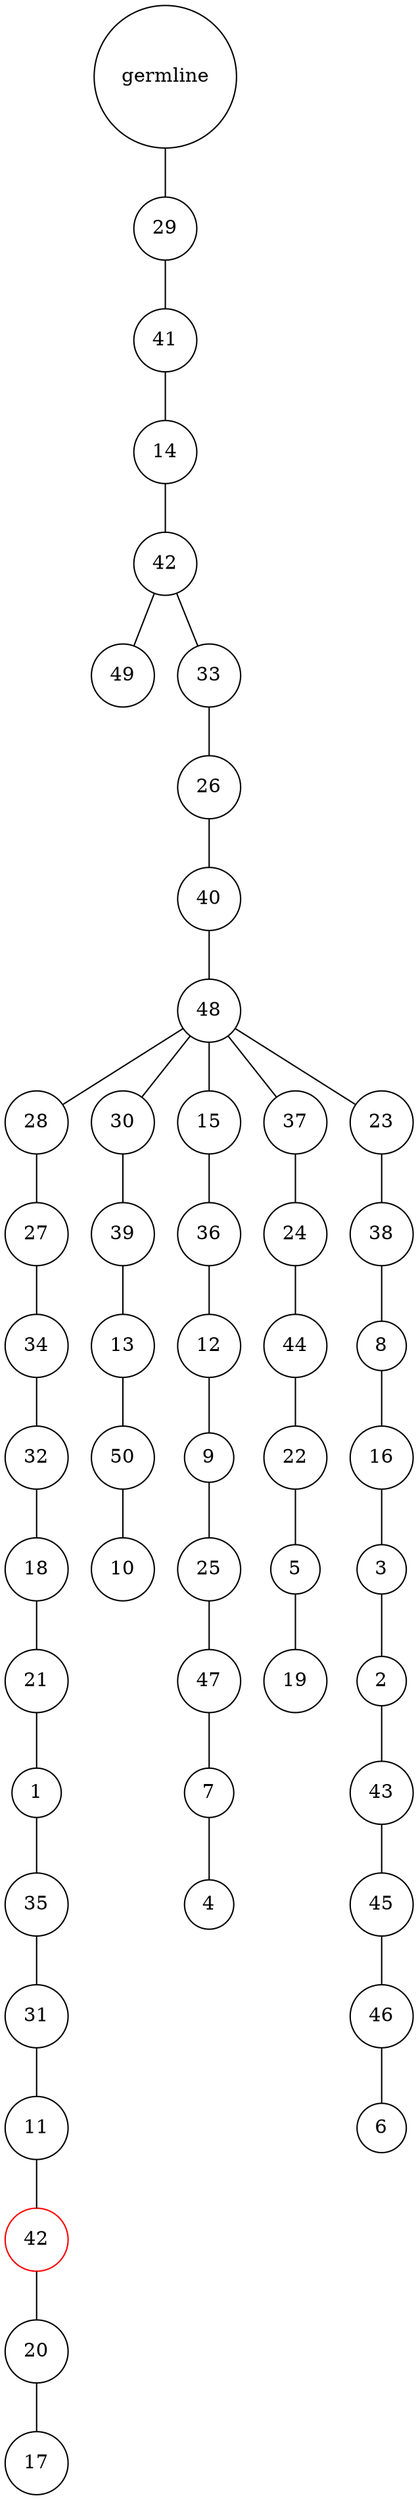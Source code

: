 graph {
	rankdir=UD;
	splines=line;
	node [shape=circle]
	"0x7f5407efc6a0" [label="germline"];
	"0x7f5407efc6d0" [label="29"];
	"0x7f5407efc6a0" -- "0x7f5407efc6d0" ;
	"0x7f5407efc700" [label="41"];
	"0x7f5407efc6d0" -- "0x7f5407efc700" ;
	"0x7f5407efc730" [label="14"];
	"0x7f5407efc700" -- "0x7f5407efc730" ;
	"0x7f5407efc760" [label="42"];
	"0x7f5407efc730" -- "0x7f5407efc760" ;
	"0x7f5407efc790" [label="49"];
	"0x7f5407efc760" -- "0x7f5407efc790" ;
	"0x7f5407efc7c0" [label="33"];
	"0x7f5407efc760" -- "0x7f5407efc7c0" ;
	"0x7f5407efc7f0" [label="26"];
	"0x7f5407efc7c0" -- "0x7f5407efc7f0" ;
	"0x7f5407efc820" [label="40"];
	"0x7f5407efc7f0" -- "0x7f5407efc820" ;
	"0x7f5407efc850" [label="48"];
	"0x7f5407efc820" -- "0x7f5407efc850" ;
	"0x7f5407efc880" [label="28"];
	"0x7f5407efc850" -- "0x7f5407efc880" ;
	"0x7f5407efc8b0" [label="27"];
	"0x7f5407efc880" -- "0x7f5407efc8b0" ;
	"0x7f5407efc8e0" [label="34"];
	"0x7f5407efc8b0" -- "0x7f5407efc8e0" ;
	"0x7f5407efc910" [label="32"];
	"0x7f5407efc8e0" -- "0x7f5407efc910" ;
	"0x7f5407efc940" [label="18"];
	"0x7f5407efc910" -- "0x7f5407efc940" ;
	"0x7f5407efc970" [label="21"];
	"0x7f5407efc940" -- "0x7f5407efc970" ;
	"0x7f5407efc9a0" [label="1"];
	"0x7f5407efc970" -- "0x7f5407efc9a0" ;
	"0x7f5407efc9d0" [label="35"];
	"0x7f5407efc9a0" -- "0x7f5407efc9d0" ;
	"0x7f5407efca00" [label="31"];
	"0x7f5407efc9d0" -- "0x7f5407efca00" ;
	"0x7f5407efca30" [label="11"];
	"0x7f5407efca00" -- "0x7f5407efca30" ;
	"0x7f5407efca60" [label="42",color="red"];
	"0x7f5407efca30" -- "0x7f5407efca60" ;
	"0x7f5407efca90" [label="20"];
	"0x7f5407efca60" -- "0x7f5407efca90" ;
	"0x7f5407efcac0" [label="17"];
	"0x7f5407efca90" -- "0x7f5407efcac0" ;
	"0x7f5407efcaf0" [label="30"];
	"0x7f5407efc850" -- "0x7f5407efcaf0" ;
	"0x7f5407efcb20" [label="39"];
	"0x7f5407efcaf0" -- "0x7f5407efcb20" ;
	"0x7f5407efcb50" [label="13"];
	"0x7f5407efcb20" -- "0x7f5407efcb50" ;
	"0x7f5407efcb80" [label="50"];
	"0x7f5407efcb50" -- "0x7f5407efcb80" ;
	"0x7f5407efcbb0" [label="10"];
	"0x7f5407efcb80" -- "0x7f5407efcbb0" ;
	"0x7f5407efcbe0" [label="15"];
	"0x7f5407efc850" -- "0x7f5407efcbe0" ;
	"0x7f5407efcc10" [label="36"];
	"0x7f5407efcbe0" -- "0x7f5407efcc10" ;
	"0x7f5407efcc40" [label="12"];
	"0x7f5407efcc10" -- "0x7f5407efcc40" ;
	"0x7f5407efcc70" [label="9"];
	"0x7f5407efcc40" -- "0x7f5407efcc70" ;
	"0x7f5407efcca0" [label="25"];
	"0x7f5407efcc70" -- "0x7f5407efcca0" ;
	"0x7f5407efccd0" [label="47"];
	"0x7f5407efcca0" -- "0x7f5407efccd0" ;
	"0x7f5407efcd00" [label="7"];
	"0x7f5407efccd0" -- "0x7f5407efcd00" ;
	"0x7f5407efcd30" [label="4"];
	"0x7f5407efcd00" -- "0x7f5407efcd30" ;
	"0x7f5407efcd60" [label="37"];
	"0x7f5407efc850" -- "0x7f5407efcd60" ;
	"0x7f5407efcd90" [label="24"];
	"0x7f5407efcd60" -- "0x7f5407efcd90" ;
	"0x7f5407efcdc0" [label="44"];
	"0x7f5407efcd90" -- "0x7f5407efcdc0" ;
	"0x7f5407efcdf0" [label="22"];
	"0x7f5407efcdc0" -- "0x7f5407efcdf0" ;
	"0x7f5407efce20" [label="5"];
	"0x7f5407efcdf0" -- "0x7f5407efce20" ;
	"0x7f5407efce50" [label="19"];
	"0x7f5407efce20" -- "0x7f5407efce50" ;
	"0x7f5407efce80" [label="23"];
	"0x7f5407efc850" -- "0x7f5407efce80" ;
	"0x7f5407efceb0" [label="38"];
	"0x7f5407efce80" -- "0x7f5407efceb0" ;
	"0x7f5407efcee0" [label="8"];
	"0x7f5407efceb0" -- "0x7f5407efcee0" ;
	"0x7f5407efcf10" [label="16"];
	"0x7f5407efcee0" -- "0x7f5407efcf10" ;
	"0x7f5407efcf40" [label="3"];
	"0x7f5407efcf10" -- "0x7f5407efcf40" ;
	"0x7f5407efcf70" [label="2"];
	"0x7f5407efcf40" -- "0x7f5407efcf70" ;
	"0x7f5407efcfa0" [label="43"];
	"0x7f5407efcf70" -- "0x7f5407efcfa0" ;
	"0x7f5407efcfd0" [label="45"];
	"0x7f5407efcfa0" -- "0x7f5407efcfd0" ;
	"0x7f5407f03040" [label="46"];
	"0x7f5407efcfd0" -- "0x7f5407f03040" ;
	"0x7f5407f03070" [label="6"];
	"0x7f5407f03040" -- "0x7f5407f03070" ;
}
